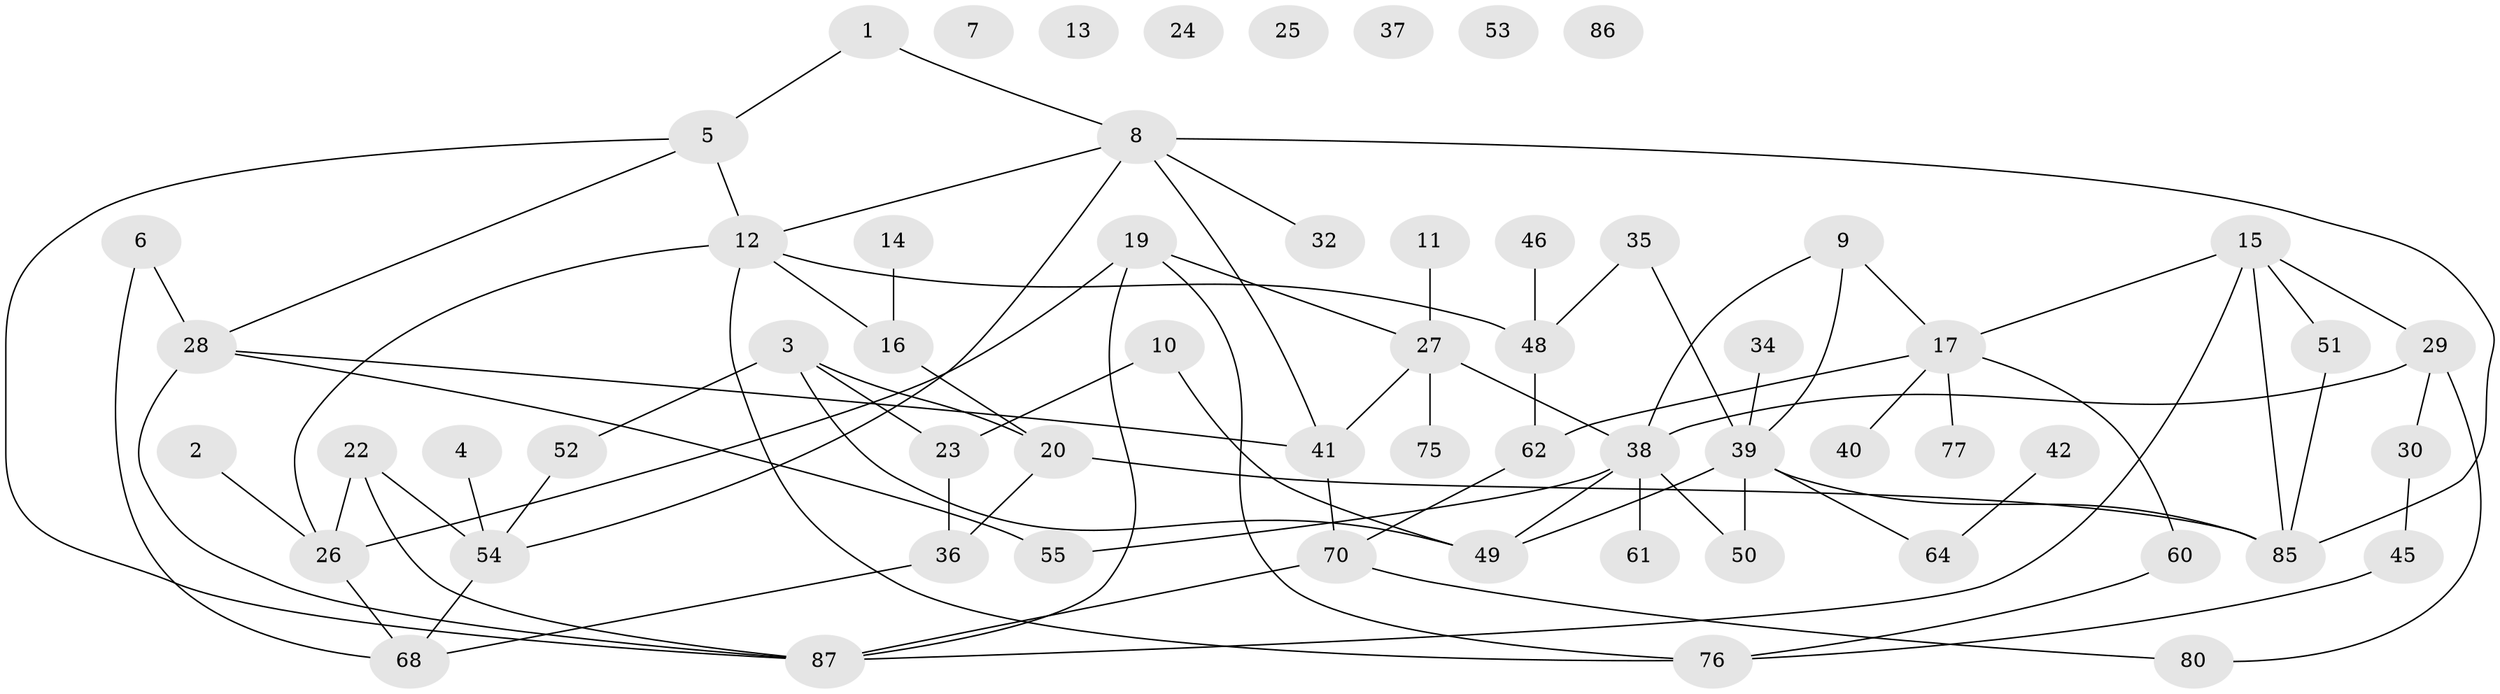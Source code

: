 // original degree distribution, {2: 0.25555555555555554, 1: 0.2, 3: 0.18888888888888888, 0: 0.07777777777777778, 5: 0.1, 4: 0.16666666666666666, 6: 0.011111111111111112}
// Generated by graph-tools (version 1.1) at 2025/41/03/06/25 10:41:24]
// undirected, 61 vertices, 84 edges
graph export_dot {
graph [start="1"]
  node [color=gray90,style=filled];
  1;
  2;
  3 [super="+33"];
  4;
  5 [super="+71"];
  6 [super="+67"];
  7;
  8 [super="+79"];
  9;
  10;
  11;
  12 [super="+57"];
  13;
  14;
  15 [super="+43"];
  16 [super="+18"];
  17 [super="+44"];
  19 [super="+21"];
  20 [super="+31"];
  22;
  23 [super="+58"];
  24;
  25;
  26 [super="+89"];
  27 [super="+47"];
  28 [super="+63"];
  29 [super="+65"];
  30 [super="+69"];
  32;
  34 [super="+83"];
  35;
  36 [super="+56"];
  37;
  38 [super="+66"];
  39 [super="+59"];
  40;
  41;
  42;
  45 [super="+81"];
  46 [super="+78"];
  48 [super="+72"];
  49 [super="+74"];
  50;
  51 [super="+88"];
  52;
  53;
  54 [super="+82"];
  55;
  60;
  61;
  62;
  64 [super="+73"];
  68 [super="+90"];
  70 [super="+84"];
  75;
  76;
  77;
  80;
  85;
  86;
  87;
  1 -- 5;
  1 -- 8;
  2 -- 26;
  3 -- 20;
  3 -- 49;
  3 -- 52;
  3 -- 23;
  4 -- 54;
  5 -- 12;
  5 -- 28;
  5 -- 87;
  6 -- 28;
  6 -- 68;
  8 -- 12;
  8 -- 32;
  8 -- 85;
  8 -- 54;
  8 -- 41;
  9 -- 38;
  9 -- 39;
  9 -- 17;
  10 -- 23;
  10 -- 49;
  11 -- 27;
  12 -- 48;
  12 -- 16;
  12 -- 26;
  12 -- 76;
  14 -- 16;
  15 -- 85;
  15 -- 87;
  15 -- 17;
  15 -- 29;
  15 -- 51;
  16 -- 20;
  17 -- 62;
  17 -- 77;
  17 -- 40;
  17 -- 60;
  19 -- 76;
  19 -- 27;
  19 -- 26;
  19 -- 87;
  20 -- 36;
  20 -- 85;
  22 -- 26;
  22 -- 87;
  22 -- 54;
  23 -- 36;
  26 -- 68;
  27 -- 75;
  27 -- 41;
  27 -- 38;
  28 -- 87;
  28 -- 55;
  28 -- 41;
  29 -- 80;
  29 -- 38;
  29 -- 30;
  30 -- 45;
  34 -- 39;
  35 -- 39;
  35 -- 48;
  36 -- 68;
  38 -- 55;
  38 -- 50;
  38 -- 61;
  38 -- 49;
  39 -- 49;
  39 -- 50;
  39 -- 85;
  39 -- 64;
  41 -- 70;
  42 -- 64;
  45 -- 76;
  46 -- 48;
  48 -- 62;
  51 -- 85;
  52 -- 54;
  54 -- 68;
  60 -- 76;
  62 -- 70;
  70 -- 80;
  70 -- 87;
}
